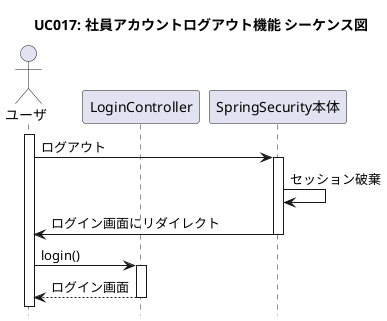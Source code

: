 @startuml

title UC017: 社員アカウントログアウト機能 シーケンス図
skinparam shadowing false
hide footbox

actor ユーザ

participant LoginController

participant SpringSecurity本体

activate ユーザ


ユーザ -> SpringSecurity本体 : ログアウト
activate SpringSecurity本体

SpringSecurity本体 -> SpringSecurity本体 : セッション破棄

SpringSecurity本体 -> ユーザ : ログイン画面にリダイレクト
deactivate SpringSecurity本体

ユーザ -> LoginController : login()
activate LoginController

LoginController --> ユーザ : ログイン画面
deactivate LoginController

@enduml